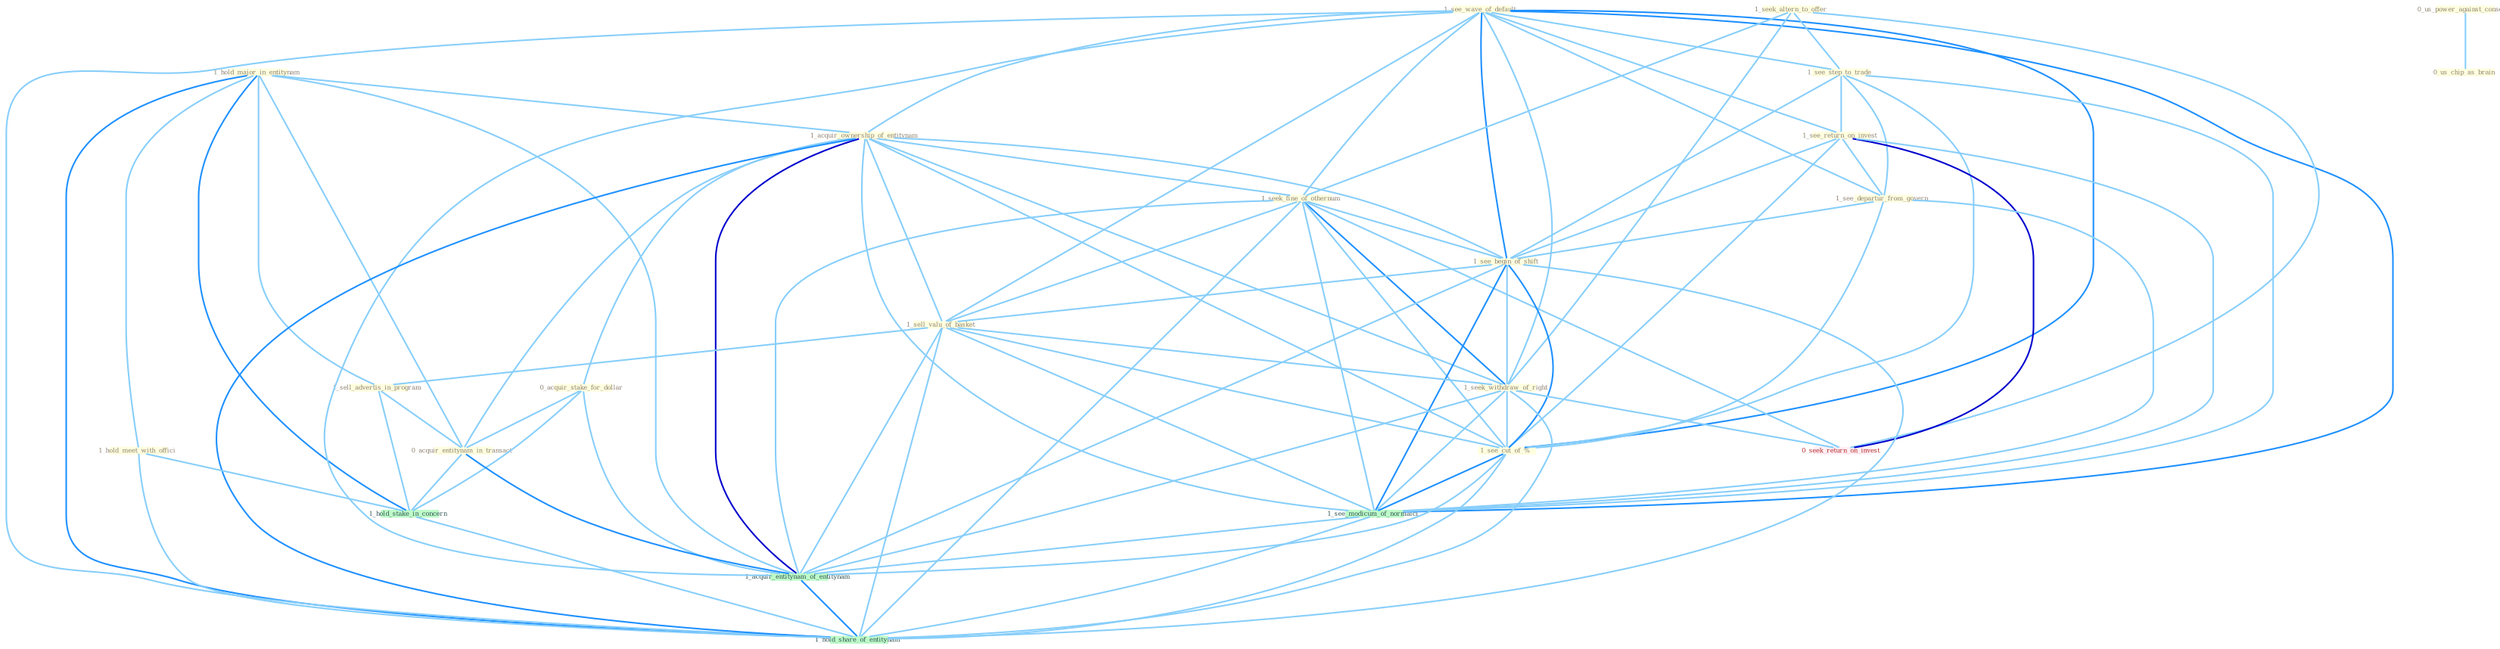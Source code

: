 Graph G{ 
    node
    [shape=polygon,style=filled,width=.5,height=.06,color="#BDFCC9",fixedsize=true,fontsize=4,
    fontcolor="#2f4f4f"];
    {node
    [color="#ffffe0", fontcolor="#8b7d6b"] "1_hold_major_in_entitynam " "1_see_wave_of_default " "1_acquir_ownership_of_entitynam " "1_seek_altern_to_offer " "1_see_step_to_trade " "1_see_return_on_invest " "1_seek_fine_of_othernum " "1_see_departur_from_govern " "1_see_begin_of_shift " "1_hold_meet_with_offici " "1_sell_valu_of_basket " "1_seek_withdraw_of_right " "1_sell_advertis_in_program " "1_see_cut_of_% " "0_us_power_against_conserv " "0_acquir_stake_for_dollar " "0_us_chip_as_brain " "0_acquir_entitynam_in_transact "}
{node [color="#fff0f5", fontcolor="#b22222"] "0_seek_return_on_invest "}
edge [color="#B0E2FF"];

	"1_hold_major_in_entitynam " -- "1_acquir_ownership_of_entitynam " [w="1", color="#87cefa" ];
	"1_hold_major_in_entitynam " -- "1_hold_meet_with_offici " [w="1", color="#87cefa" ];
	"1_hold_major_in_entitynam " -- "1_sell_advertis_in_program " [w="1", color="#87cefa" ];
	"1_hold_major_in_entitynam " -- "0_acquir_entitynam_in_transact " [w="1", color="#87cefa" ];
	"1_hold_major_in_entitynam " -- "1_hold_stake_in_concern " [w="2", color="#1e90ff" , len=0.8];
	"1_hold_major_in_entitynam " -- "1_acquir_entitynam_of_entitynam " [w="1", color="#87cefa" ];
	"1_hold_major_in_entitynam " -- "1_hold_share_of_entitynam " [w="2", color="#1e90ff" , len=0.8];
	"1_see_wave_of_default " -- "1_acquir_ownership_of_entitynam " [w="1", color="#87cefa" ];
	"1_see_wave_of_default " -- "1_see_step_to_trade " [w="1", color="#87cefa" ];
	"1_see_wave_of_default " -- "1_see_return_on_invest " [w="1", color="#87cefa" ];
	"1_see_wave_of_default " -- "1_seek_fine_of_othernum " [w="1", color="#87cefa" ];
	"1_see_wave_of_default " -- "1_see_departur_from_govern " [w="1", color="#87cefa" ];
	"1_see_wave_of_default " -- "1_see_begin_of_shift " [w="2", color="#1e90ff" , len=0.8];
	"1_see_wave_of_default " -- "1_sell_valu_of_basket " [w="1", color="#87cefa" ];
	"1_see_wave_of_default " -- "1_seek_withdraw_of_right " [w="1", color="#87cefa" ];
	"1_see_wave_of_default " -- "1_see_cut_of_% " [w="2", color="#1e90ff" , len=0.8];
	"1_see_wave_of_default " -- "1_see_modicum_of_normalci " [w="2", color="#1e90ff" , len=0.8];
	"1_see_wave_of_default " -- "1_acquir_entitynam_of_entitynam " [w="1", color="#87cefa" ];
	"1_see_wave_of_default " -- "1_hold_share_of_entitynam " [w="1", color="#87cefa" ];
	"1_acquir_ownership_of_entitynam " -- "1_seek_fine_of_othernum " [w="1", color="#87cefa" ];
	"1_acquir_ownership_of_entitynam " -- "1_see_begin_of_shift " [w="1", color="#87cefa" ];
	"1_acquir_ownership_of_entitynam " -- "1_sell_valu_of_basket " [w="1", color="#87cefa" ];
	"1_acquir_ownership_of_entitynam " -- "1_seek_withdraw_of_right " [w="1", color="#87cefa" ];
	"1_acquir_ownership_of_entitynam " -- "1_see_cut_of_% " [w="1", color="#87cefa" ];
	"1_acquir_ownership_of_entitynam " -- "0_acquir_stake_for_dollar " [w="1", color="#87cefa" ];
	"1_acquir_ownership_of_entitynam " -- "0_acquir_entitynam_in_transact " [w="1", color="#87cefa" ];
	"1_acquir_ownership_of_entitynam " -- "1_see_modicum_of_normalci " [w="1", color="#87cefa" ];
	"1_acquir_ownership_of_entitynam " -- "1_acquir_entitynam_of_entitynam " [w="3", color="#0000cd" , len=0.6];
	"1_acquir_ownership_of_entitynam " -- "1_hold_share_of_entitynam " [w="2", color="#1e90ff" , len=0.8];
	"1_seek_altern_to_offer " -- "1_see_step_to_trade " [w="1", color="#87cefa" ];
	"1_seek_altern_to_offer " -- "1_seek_fine_of_othernum " [w="1", color="#87cefa" ];
	"1_seek_altern_to_offer " -- "1_seek_withdraw_of_right " [w="1", color="#87cefa" ];
	"1_seek_altern_to_offer " -- "0_seek_return_on_invest " [w="1", color="#87cefa" ];
	"1_see_step_to_trade " -- "1_see_return_on_invest " [w="1", color="#87cefa" ];
	"1_see_step_to_trade " -- "1_see_departur_from_govern " [w="1", color="#87cefa" ];
	"1_see_step_to_trade " -- "1_see_begin_of_shift " [w="1", color="#87cefa" ];
	"1_see_step_to_trade " -- "1_see_cut_of_% " [w="1", color="#87cefa" ];
	"1_see_step_to_trade " -- "1_see_modicum_of_normalci " [w="1", color="#87cefa" ];
	"1_see_return_on_invest " -- "1_see_departur_from_govern " [w="1", color="#87cefa" ];
	"1_see_return_on_invest " -- "1_see_begin_of_shift " [w="1", color="#87cefa" ];
	"1_see_return_on_invest " -- "1_see_cut_of_% " [w="1", color="#87cefa" ];
	"1_see_return_on_invest " -- "0_seek_return_on_invest " [w="3", color="#0000cd" , len=0.6];
	"1_see_return_on_invest " -- "1_see_modicum_of_normalci " [w="1", color="#87cefa" ];
	"1_seek_fine_of_othernum " -- "1_see_begin_of_shift " [w="1", color="#87cefa" ];
	"1_seek_fine_of_othernum " -- "1_sell_valu_of_basket " [w="1", color="#87cefa" ];
	"1_seek_fine_of_othernum " -- "1_seek_withdraw_of_right " [w="2", color="#1e90ff" , len=0.8];
	"1_seek_fine_of_othernum " -- "1_see_cut_of_% " [w="1", color="#87cefa" ];
	"1_seek_fine_of_othernum " -- "0_seek_return_on_invest " [w="1", color="#87cefa" ];
	"1_seek_fine_of_othernum " -- "1_see_modicum_of_normalci " [w="1", color="#87cefa" ];
	"1_seek_fine_of_othernum " -- "1_acquir_entitynam_of_entitynam " [w="1", color="#87cefa" ];
	"1_seek_fine_of_othernum " -- "1_hold_share_of_entitynam " [w="1", color="#87cefa" ];
	"1_see_departur_from_govern " -- "1_see_begin_of_shift " [w="1", color="#87cefa" ];
	"1_see_departur_from_govern " -- "1_see_cut_of_% " [w="1", color="#87cefa" ];
	"1_see_departur_from_govern " -- "1_see_modicum_of_normalci " [w="1", color="#87cefa" ];
	"1_see_begin_of_shift " -- "1_sell_valu_of_basket " [w="1", color="#87cefa" ];
	"1_see_begin_of_shift " -- "1_seek_withdraw_of_right " [w="1", color="#87cefa" ];
	"1_see_begin_of_shift " -- "1_see_cut_of_% " [w="2", color="#1e90ff" , len=0.8];
	"1_see_begin_of_shift " -- "1_see_modicum_of_normalci " [w="2", color="#1e90ff" , len=0.8];
	"1_see_begin_of_shift " -- "1_acquir_entitynam_of_entitynam " [w="1", color="#87cefa" ];
	"1_see_begin_of_shift " -- "1_hold_share_of_entitynam " [w="1", color="#87cefa" ];
	"1_hold_meet_with_offici " -- "1_hold_stake_in_concern " [w="1", color="#87cefa" ];
	"1_hold_meet_with_offici " -- "1_hold_share_of_entitynam " [w="1", color="#87cefa" ];
	"1_sell_valu_of_basket " -- "1_seek_withdraw_of_right " [w="1", color="#87cefa" ];
	"1_sell_valu_of_basket " -- "1_sell_advertis_in_program " [w="1", color="#87cefa" ];
	"1_sell_valu_of_basket " -- "1_see_cut_of_% " [w="1", color="#87cefa" ];
	"1_sell_valu_of_basket " -- "1_see_modicum_of_normalci " [w="1", color="#87cefa" ];
	"1_sell_valu_of_basket " -- "1_acquir_entitynam_of_entitynam " [w="1", color="#87cefa" ];
	"1_sell_valu_of_basket " -- "1_hold_share_of_entitynam " [w="1", color="#87cefa" ];
	"1_seek_withdraw_of_right " -- "1_see_cut_of_% " [w="1", color="#87cefa" ];
	"1_seek_withdraw_of_right " -- "0_seek_return_on_invest " [w="1", color="#87cefa" ];
	"1_seek_withdraw_of_right " -- "1_see_modicum_of_normalci " [w="1", color="#87cefa" ];
	"1_seek_withdraw_of_right " -- "1_acquir_entitynam_of_entitynam " [w="1", color="#87cefa" ];
	"1_seek_withdraw_of_right " -- "1_hold_share_of_entitynam " [w="1", color="#87cefa" ];
	"1_sell_advertis_in_program " -- "0_acquir_entitynam_in_transact " [w="1", color="#87cefa" ];
	"1_sell_advertis_in_program " -- "1_hold_stake_in_concern " [w="1", color="#87cefa" ];
	"1_see_cut_of_% " -- "1_see_modicum_of_normalci " [w="2", color="#1e90ff" , len=0.8];
	"1_see_cut_of_% " -- "1_acquir_entitynam_of_entitynam " [w="1", color="#87cefa" ];
	"1_see_cut_of_% " -- "1_hold_share_of_entitynam " [w="1", color="#87cefa" ];
	"0_us_power_against_conserv " -- "0_us_chip_as_brain " [w="1", color="#87cefa" ];
	"0_acquir_stake_for_dollar " -- "0_acquir_entitynam_in_transact " [w="1", color="#87cefa" ];
	"0_acquir_stake_for_dollar " -- "1_hold_stake_in_concern " [w="1", color="#87cefa" ];
	"0_acquir_stake_for_dollar " -- "1_acquir_entitynam_of_entitynam " [w="1", color="#87cefa" ];
	"0_acquir_entitynam_in_transact " -- "1_hold_stake_in_concern " [w="1", color="#87cefa" ];
	"0_acquir_entitynam_in_transact " -- "1_acquir_entitynam_of_entitynam " [w="2", color="#1e90ff" , len=0.8];
	"1_hold_stake_in_concern " -- "1_hold_share_of_entitynam " [w="1", color="#87cefa" ];
	"1_see_modicum_of_normalci " -- "1_acquir_entitynam_of_entitynam " [w="1", color="#87cefa" ];
	"1_see_modicum_of_normalci " -- "1_hold_share_of_entitynam " [w="1", color="#87cefa" ];
	"1_acquir_entitynam_of_entitynam " -- "1_hold_share_of_entitynam " [w="2", color="#1e90ff" , len=0.8];
}